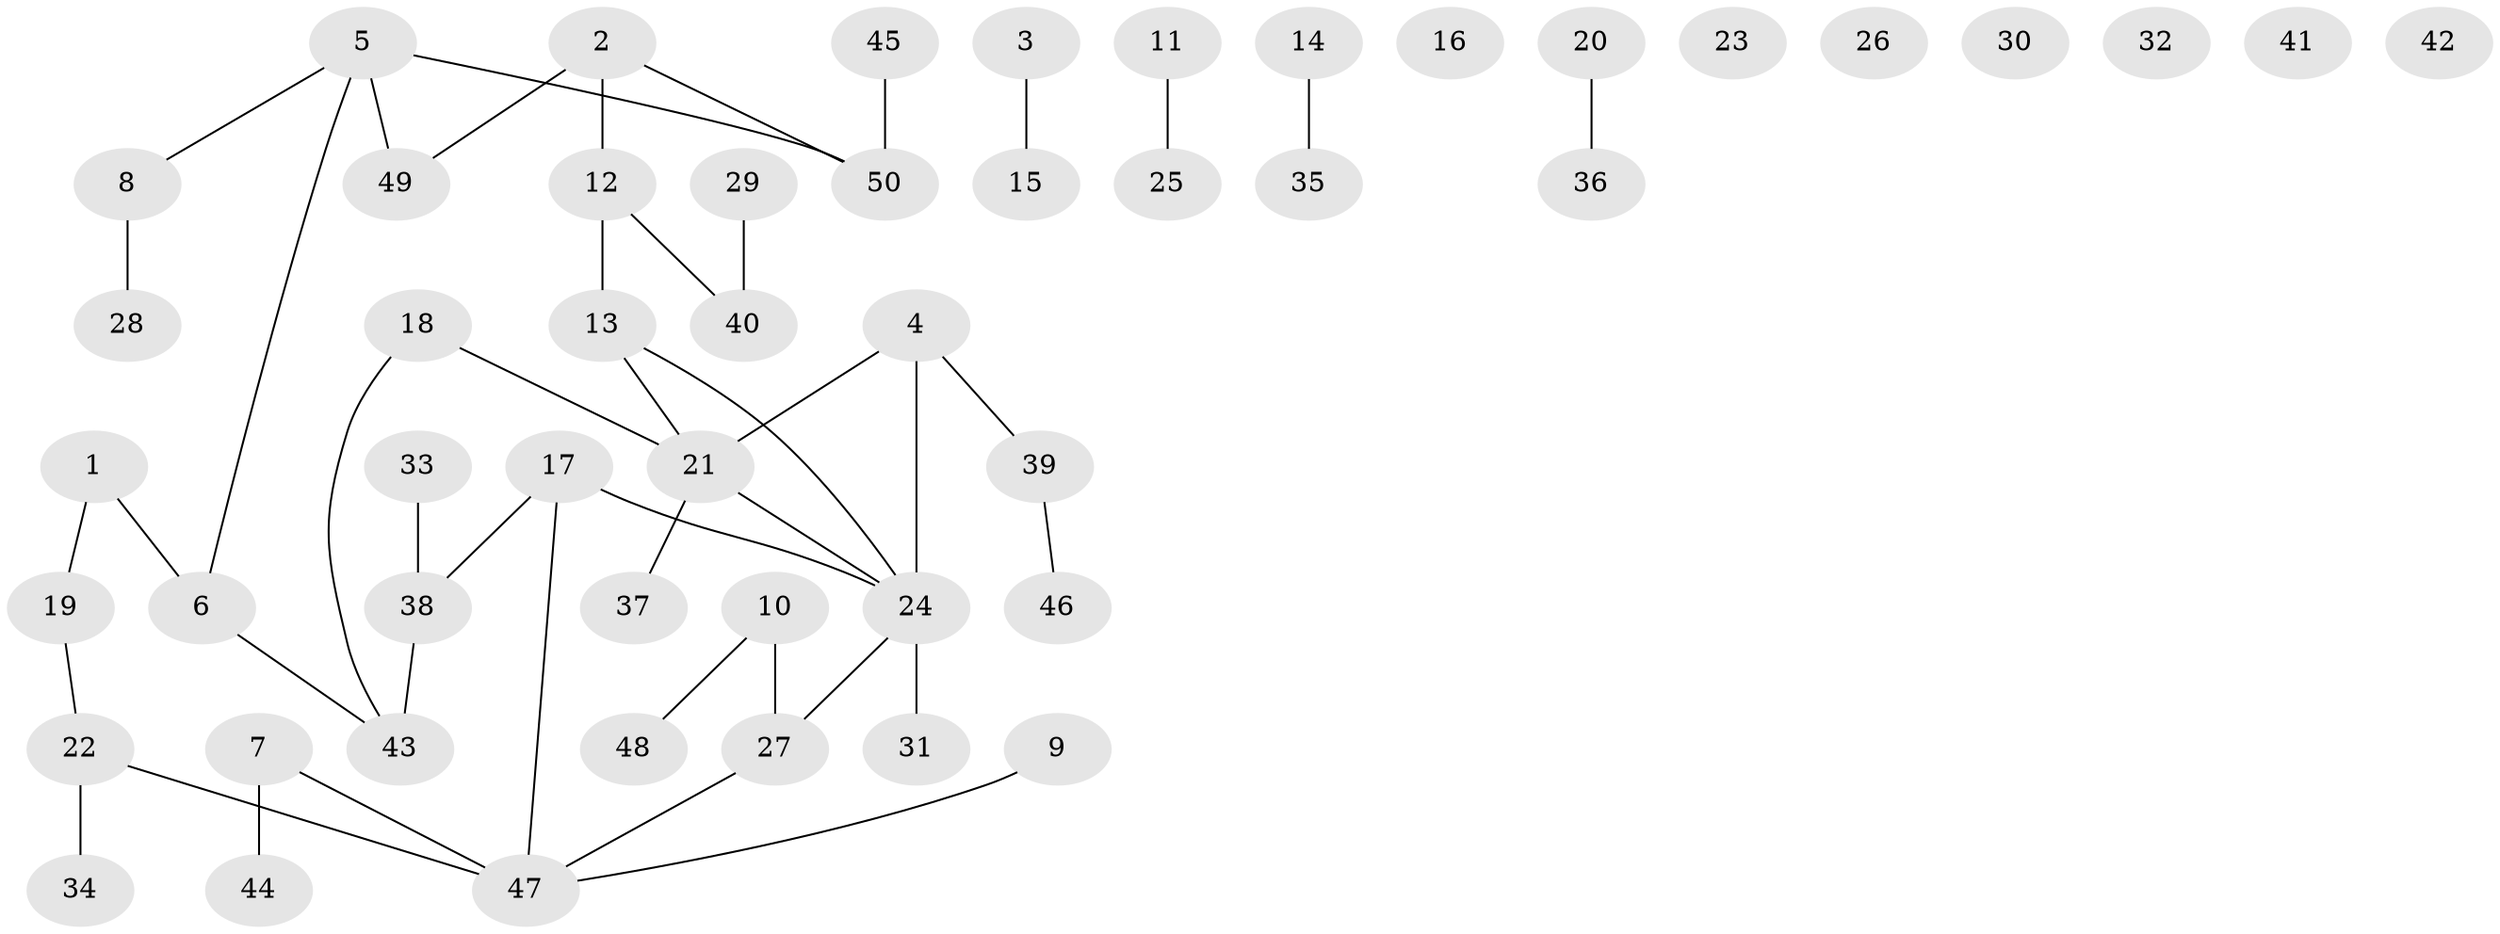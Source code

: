// coarse degree distribution, {3: 0.25, 4: 0.125, 1: 0.4375, 5: 0.0625, 2: 0.125}
// Generated by graph-tools (version 1.1) at 2025/48/03/04/25 22:48:08]
// undirected, 50 vertices, 45 edges
graph export_dot {
  node [color=gray90,style=filled];
  1;
  2;
  3;
  4;
  5;
  6;
  7;
  8;
  9;
  10;
  11;
  12;
  13;
  14;
  15;
  16;
  17;
  18;
  19;
  20;
  21;
  22;
  23;
  24;
  25;
  26;
  27;
  28;
  29;
  30;
  31;
  32;
  33;
  34;
  35;
  36;
  37;
  38;
  39;
  40;
  41;
  42;
  43;
  44;
  45;
  46;
  47;
  48;
  49;
  50;
  1 -- 6;
  1 -- 19;
  2 -- 12;
  2 -- 49;
  2 -- 50;
  3 -- 15;
  4 -- 21;
  4 -- 24;
  4 -- 39;
  5 -- 6;
  5 -- 8;
  5 -- 49;
  5 -- 50;
  6 -- 43;
  7 -- 44;
  7 -- 47;
  8 -- 28;
  9 -- 47;
  10 -- 27;
  10 -- 48;
  11 -- 25;
  12 -- 13;
  12 -- 40;
  13 -- 21;
  13 -- 24;
  14 -- 35;
  17 -- 24;
  17 -- 38;
  17 -- 47;
  18 -- 21;
  18 -- 43;
  19 -- 22;
  20 -- 36;
  21 -- 24;
  21 -- 37;
  22 -- 34;
  22 -- 47;
  24 -- 27;
  24 -- 31;
  27 -- 47;
  29 -- 40;
  33 -- 38;
  38 -- 43;
  39 -- 46;
  45 -- 50;
}

